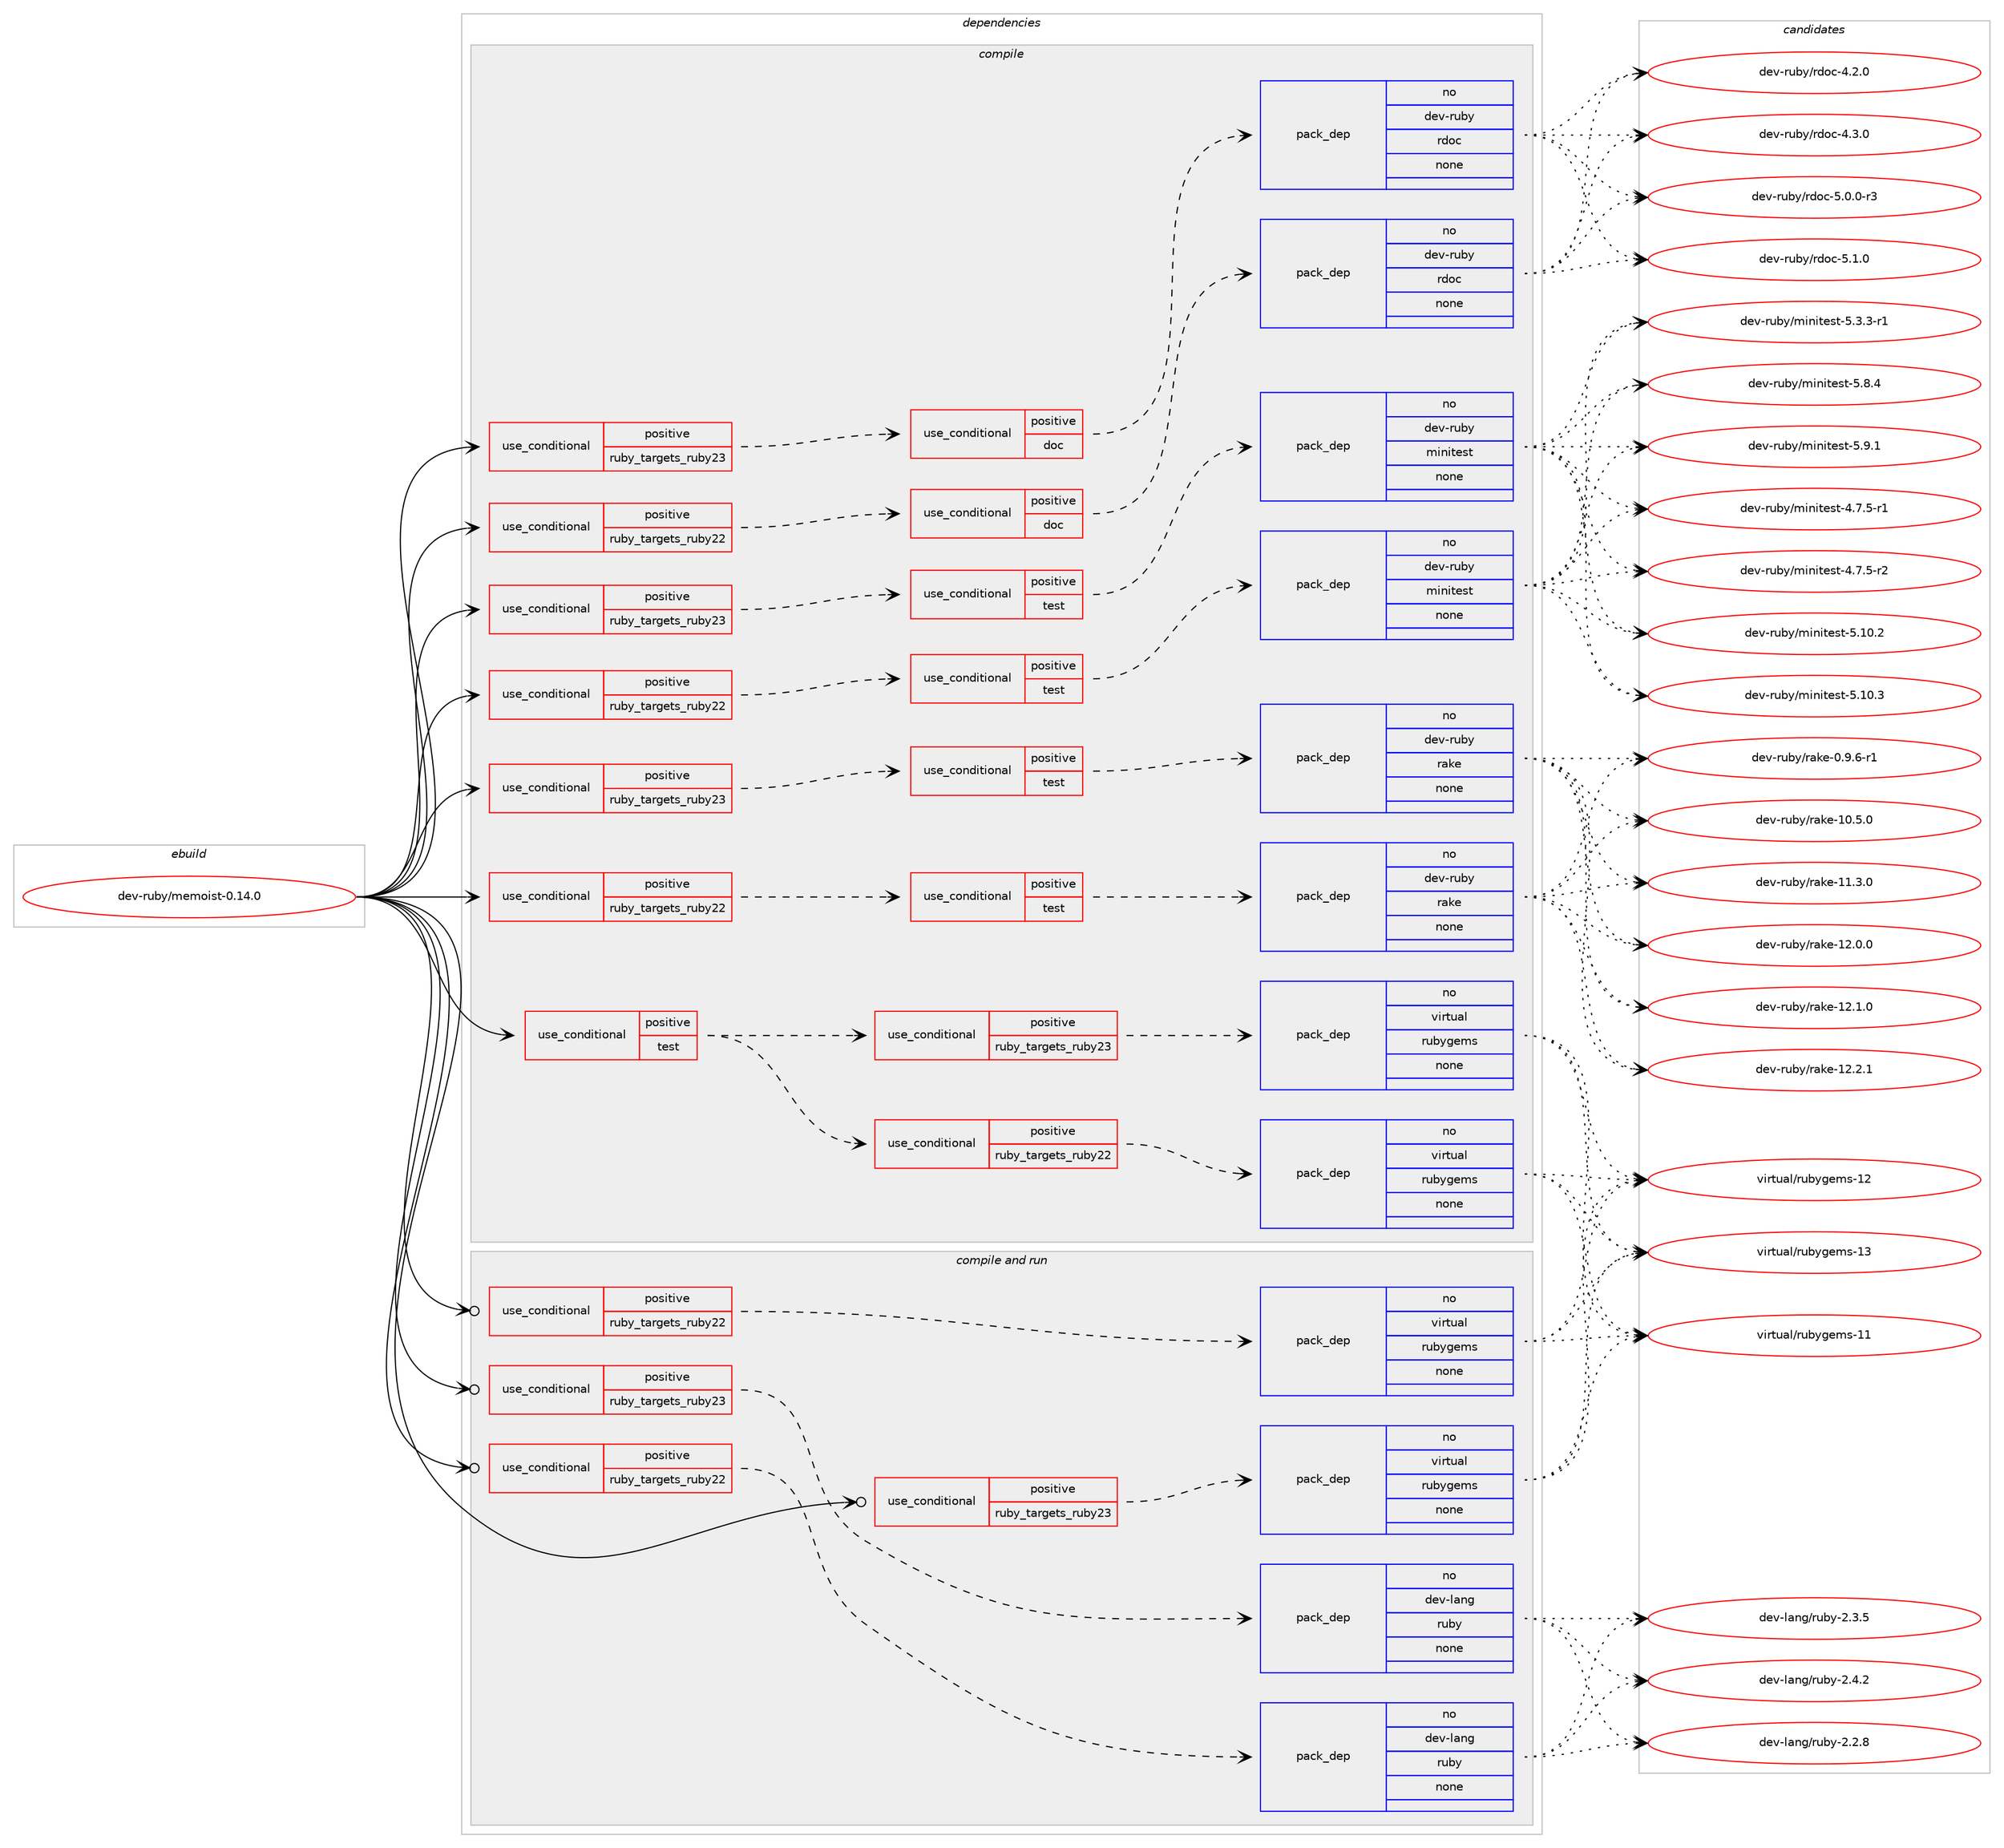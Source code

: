 digraph prolog {

# *************
# Graph options
# *************

newrank=true;
concentrate=true;
compound=true;
graph [rankdir=LR,fontname=Helvetica,fontsize=10,ranksep=1.5];#, ranksep=2.5, nodesep=0.2];
edge  [arrowhead=vee];
node  [fontname=Helvetica,fontsize=10];

# **********
# The ebuild
# **********

subgraph cluster_leftcol {
color=gray;
rank=same;
label=<<i>ebuild</i>>;
id [label="dev-ruby/memoist-0.14.0", color=red, width=4, href="../dev-ruby/memoist-0.14.0.svg"];
}

# ****************
# The dependencies
# ****************

subgraph cluster_midcol {
color=gray;
label=<<i>dependencies</i>>;
subgraph cluster_compile {
fillcolor="#eeeeee";
style=filled;
label=<<i>compile</i>>;
subgraph cond61285 {
dependency246971 [label=<<TABLE BORDER="0" CELLBORDER="1" CELLSPACING="0" CELLPADDING="4"><TR><TD ROWSPAN="3" CELLPADDING="10">use_conditional</TD></TR><TR><TD>positive</TD></TR><TR><TD>ruby_targets_ruby22</TD></TR></TABLE>>, shape=none, color=red];
subgraph cond61286 {
dependency246972 [label=<<TABLE BORDER="0" CELLBORDER="1" CELLSPACING="0" CELLPADDING="4"><TR><TD ROWSPAN="3" CELLPADDING="10">use_conditional</TD></TR><TR><TD>positive</TD></TR><TR><TD>doc</TD></TR></TABLE>>, shape=none, color=red];
subgraph pack181595 {
dependency246973 [label=<<TABLE BORDER="0" CELLBORDER="1" CELLSPACING="0" CELLPADDING="4" WIDTH="220"><TR><TD ROWSPAN="6" CELLPADDING="30">pack_dep</TD></TR><TR><TD WIDTH="110">no</TD></TR><TR><TD>dev-ruby</TD></TR><TR><TD>rdoc</TD></TR><TR><TD>none</TD></TR><TR><TD></TD></TR></TABLE>>, shape=none, color=blue];
}
dependency246972:e -> dependency246973:w [weight=20,style="dashed",arrowhead="vee"];
}
dependency246971:e -> dependency246972:w [weight=20,style="dashed",arrowhead="vee"];
}
id:e -> dependency246971:w [weight=20,style="solid",arrowhead="vee"];
subgraph cond61287 {
dependency246974 [label=<<TABLE BORDER="0" CELLBORDER="1" CELLSPACING="0" CELLPADDING="4"><TR><TD ROWSPAN="3" CELLPADDING="10">use_conditional</TD></TR><TR><TD>positive</TD></TR><TR><TD>ruby_targets_ruby22</TD></TR></TABLE>>, shape=none, color=red];
subgraph cond61288 {
dependency246975 [label=<<TABLE BORDER="0" CELLBORDER="1" CELLSPACING="0" CELLPADDING="4"><TR><TD ROWSPAN="3" CELLPADDING="10">use_conditional</TD></TR><TR><TD>positive</TD></TR><TR><TD>test</TD></TR></TABLE>>, shape=none, color=red];
subgraph pack181596 {
dependency246976 [label=<<TABLE BORDER="0" CELLBORDER="1" CELLSPACING="0" CELLPADDING="4" WIDTH="220"><TR><TD ROWSPAN="6" CELLPADDING="30">pack_dep</TD></TR><TR><TD WIDTH="110">no</TD></TR><TR><TD>dev-ruby</TD></TR><TR><TD>minitest</TD></TR><TR><TD>none</TD></TR><TR><TD></TD></TR></TABLE>>, shape=none, color=blue];
}
dependency246975:e -> dependency246976:w [weight=20,style="dashed",arrowhead="vee"];
}
dependency246974:e -> dependency246975:w [weight=20,style="dashed",arrowhead="vee"];
}
id:e -> dependency246974:w [weight=20,style="solid",arrowhead="vee"];
subgraph cond61289 {
dependency246977 [label=<<TABLE BORDER="0" CELLBORDER="1" CELLSPACING="0" CELLPADDING="4"><TR><TD ROWSPAN="3" CELLPADDING="10">use_conditional</TD></TR><TR><TD>positive</TD></TR><TR><TD>ruby_targets_ruby22</TD></TR></TABLE>>, shape=none, color=red];
subgraph cond61290 {
dependency246978 [label=<<TABLE BORDER="0" CELLBORDER="1" CELLSPACING="0" CELLPADDING="4"><TR><TD ROWSPAN="3" CELLPADDING="10">use_conditional</TD></TR><TR><TD>positive</TD></TR><TR><TD>test</TD></TR></TABLE>>, shape=none, color=red];
subgraph pack181597 {
dependency246979 [label=<<TABLE BORDER="0" CELLBORDER="1" CELLSPACING="0" CELLPADDING="4" WIDTH="220"><TR><TD ROWSPAN="6" CELLPADDING="30">pack_dep</TD></TR><TR><TD WIDTH="110">no</TD></TR><TR><TD>dev-ruby</TD></TR><TR><TD>rake</TD></TR><TR><TD>none</TD></TR><TR><TD></TD></TR></TABLE>>, shape=none, color=blue];
}
dependency246978:e -> dependency246979:w [weight=20,style="dashed",arrowhead="vee"];
}
dependency246977:e -> dependency246978:w [weight=20,style="dashed",arrowhead="vee"];
}
id:e -> dependency246977:w [weight=20,style="solid",arrowhead="vee"];
subgraph cond61291 {
dependency246980 [label=<<TABLE BORDER="0" CELLBORDER="1" CELLSPACING="0" CELLPADDING="4"><TR><TD ROWSPAN="3" CELLPADDING="10">use_conditional</TD></TR><TR><TD>positive</TD></TR><TR><TD>ruby_targets_ruby23</TD></TR></TABLE>>, shape=none, color=red];
subgraph cond61292 {
dependency246981 [label=<<TABLE BORDER="0" CELLBORDER="1" CELLSPACING="0" CELLPADDING="4"><TR><TD ROWSPAN="3" CELLPADDING="10">use_conditional</TD></TR><TR><TD>positive</TD></TR><TR><TD>doc</TD></TR></TABLE>>, shape=none, color=red];
subgraph pack181598 {
dependency246982 [label=<<TABLE BORDER="0" CELLBORDER="1" CELLSPACING="0" CELLPADDING="4" WIDTH="220"><TR><TD ROWSPAN="6" CELLPADDING="30">pack_dep</TD></TR><TR><TD WIDTH="110">no</TD></TR><TR><TD>dev-ruby</TD></TR><TR><TD>rdoc</TD></TR><TR><TD>none</TD></TR><TR><TD></TD></TR></TABLE>>, shape=none, color=blue];
}
dependency246981:e -> dependency246982:w [weight=20,style="dashed",arrowhead="vee"];
}
dependency246980:e -> dependency246981:w [weight=20,style="dashed",arrowhead="vee"];
}
id:e -> dependency246980:w [weight=20,style="solid",arrowhead="vee"];
subgraph cond61293 {
dependency246983 [label=<<TABLE BORDER="0" CELLBORDER="1" CELLSPACING="0" CELLPADDING="4"><TR><TD ROWSPAN="3" CELLPADDING="10">use_conditional</TD></TR><TR><TD>positive</TD></TR><TR><TD>ruby_targets_ruby23</TD></TR></TABLE>>, shape=none, color=red];
subgraph cond61294 {
dependency246984 [label=<<TABLE BORDER="0" CELLBORDER="1" CELLSPACING="0" CELLPADDING="4"><TR><TD ROWSPAN="3" CELLPADDING="10">use_conditional</TD></TR><TR><TD>positive</TD></TR><TR><TD>test</TD></TR></TABLE>>, shape=none, color=red];
subgraph pack181599 {
dependency246985 [label=<<TABLE BORDER="0" CELLBORDER="1" CELLSPACING="0" CELLPADDING="4" WIDTH="220"><TR><TD ROWSPAN="6" CELLPADDING="30">pack_dep</TD></TR><TR><TD WIDTH="110">no</TD></TR><TR><TD>dev-ruby</TD></TR><TR><TD>minitest</TD></TR><TR><TD>none</TD></TR><TR><TD></TD></TR></TABLE>>, shape=none, color=blue];
}
dependency246984:e -> dependency246985:w [weight=20,style="dashed",arrowhead="vee"];
}
dependency246983:e -> dependency246984:w [weight=20,style="dashed",arrowhead="vee"];
}
id:e -> dependency246983:w [weight=20,style="solid",arrowhead="vee"];
subgraph cond61295 {
dependency246986 [label=<<TABLE BORDER="0" CELLBORDER="1" CELLSPACING="0" CELLPADDING="4"><TR><TD ROWSPAN="3" CELLPADDING="10">use_conditional</TD></TR><TR><TD>positive</TD></TR><TR><TD>ruby_targets_ruby23</TD></TR></TABLE>>, shape=none, color=red];
subgraph cond61296 {
dependency246987 [label=<<TABLE BORDER="0" CELLBORDER="1" CELLSPACING="0" CELLPADDING="4"><TR><TD ROWSPAN="3" CELLPADDING="10">use_conditional</TD></TR><TR><TD>positive</TD></TR><TR><TD>test</TD></TR></TABLE>>, shape=none, color=red];
subgraph pack181600 {
dependency246988 [label=<<TABLE BORDER="0" CELLBORDER="1" CELLSPACING="0" CELLPADDING="4" WIDTH="220"><TR><TD ROWSPAN="6" CELLPADDING="30">pack_dep</TD></TR><TR><TD WIDTH="110">no</TD></TR><TR><TD>dev-ruby</TD></TR><TR><TD>rake</TD></TR><TR><TD>none</TD></TR><TR><TD></TD></TR></TABLE>>, shape=none, color=blue];
}
dependency246987:e -> dependency246988:w [weight=20,style="dashed",arrowhead="vee"];
}
dependency246986:e -> dependency246987:w [weight=20,style="dashed",arrowhead="vee"];
}
id:e -> dependency246986:w [weight=20,style="solid",arrowhead="vee"];
subgraph cond61297 {
dependency246989 [label=<<TABLE BORDER="0" CELLBORDER="1" CELLSPACING="0" CELLPADDING="4"><TR><TD ROWSPAN="3" CELLPADDING="10">use_conditional</TD></TR><TR><TD>positive</TD></TR><TR><TD>test</TD></TR></TABLE>>, shape=none, color=red];
subgraph cond61298 {
dependency246990 [label=<<TABLE BORDER="0" CELLBORDER="1" CELLSPACING="0" CELLPADDING="4"><TR><TD ROWSPAN="3" CELLPADDING="10">use_conditional</TD></TR><TR><TD>positive</TD></TR><TR><TD>ruby_targets_ruby22</TD></TR></TABLE>>, shape=none, color=red];
subgraph pack181601 {
dependency246991 [label=<<TABLE BORDER="0" CELLBORDER="1" CELLSPACING="0" CELLPADDING="4" WIDTH="220"><TR><TD ROWSPAN="6" CELLPADDING="30">pack_dep</TD></TR><TR><TD WIDTH="110">no</TD></TR><TR><TD>virtual</TD></TR><TR><TD>rubygems</TD></TR><TR><TD>none</TD></TR><TR><TD></TD></TR></TABLE>>, shape=none, color=blue];
}
dependency246990:e -> dependency246991:w [weight=20,style="dashed",arrowhead="vee"];
}
dependency246989:e -> dependency246990:w [weight=20,style="dashed",arrowhead="vee"];
subgraph cond61299 {
dependency246992 [label=<<TABLE BORDER="0" CELLBORDER="1" CELLSPACING="0" CELLPADDING="4"><TR><TD ROWSPAN="3" CELLPADDING="10">use_conditional</TD></TR><TR><TD>positive</TD></TR><TR><TD>ruby_targets_ruby23</TD></TR></TABLE>>, shape=none, color=red];
subgraph pack181602 {
dependency246993 [label=<<TABLE BORDER="0" CELLBORDER="1" CELLSPACING="0" CELLPADDING="4" WIDTH="220"><TR><TD ROWSPAN="6" CELLPADDING="30">pack_dep</TD></TR><TR><TD WIDTH="110">no</TD></TR><TR><TD>virtual</TD></TR><TR><TD>rubygems</TD></TR><TR><TD>none</TD></TR><TR><TD></TD></TR></TABLE>>, shape=none, color=blue];
}
dependency246992:e -> dependency246993:w [weight=20,style="dashed",arrowhead="vee"];
}
dependency246989:e -> dependency246992:w [weight=20,style="dashed",arrowhead="vee"];
}
id:e -> dependency246989:w [weight=20,style="solid",arrowhead="vee"];
}
subgraph cluster_compileandrun {
fillcolor="#eeeeee";
style=filled;
label=<<i>compile and run</i>>;
subgraph cond61300 {
dependency246994 [label=<<TABLE BORDER="0" CELLBORDER="1" CELLSPACING="0" CELLPADDING="4"><TR><TD ROWSPAN="3" CELLPADDING="10">use_conditional</TD></TR><TR><TD>positive</TD></TR><TR><TD>ruby_targets_ruby22</TD></TR></TABLE>>, shape=none, color=red];
subgraph pack181603 {
dependency246995 [label=<<TABLE BORDER="0" CELLBORDER="1" CELLSPACING="0" CELLPADDING="4" WIDTH="220"><TR><TD ROWSPAN="6" CELLPADDING="30">pack_dep</TD></TR><TR><TD WIDTH="110">no</TD></TR><TR><TD>dev-lang</TD></TR><TR><TD>ruby</TD></TR><TR><TD>none</TD></TR><TR><TD></TD></TR></TABLE>>, shape=none, color=blue];
}
dependency246994:e -> dependency246995:w [weight=20,style="dashed",arrowhead="vee"];
}
id:e -> dependency246994:w [weight=20,style="solid",arrowhead="odotvee"];
subgraph cond61301 {
dependency246996 [label=<<TABLE BORDER="0" CELLBORDER="1" CELLSPACING="0" CELLPADDING="4"><TR><TD ROWSPAN="3" CELLPADDING="10">use_conditional</TD></TR><TR><TD>positive</TD></TR><TR><TD>ruby_targets_ruby22</TD></TR></TABLE>>, shape=none, color=red];
subgraph pack181604 {
dependency246997 [label=<<TABLE BORDER="0" CELLBORDER="1" CELLSPACING="0" CELLPADDING="4" WIDTH="220"><TR><TD ROWSPAN="6" CELLPADDING="30">pack_dep</TD></TR><TR><TD WIDTH="110">no</TD></TR><TR><TD>virtual</TD></TR><TR><TD>rubygems</TD></TR><TR><TD>none</TD></TR><TR><TD></TD></TR></TABLE>>, shape=none, color=blue];
}
dependency246996:e -> dependency246997:w [weight=20,style="dashed",arrowhead="vee"];
}
id:e -> dependency246996:w [weight=20,style="solid",arrowhead="odotvee"];
subgraph cond61302 {
dependency246998 [label=<<TABLE BORDER="0" CELLBORDER="1" CELLSPACING="0" CELLPADDING="4"><TR><TD ROWSPAN="3" CELLPADDING="10">use_conditional</TD></TR><TR><TD>positive</TD></TR><TR><TD>ruby_targets_ruby23</TD></TR></TABLE>>, shape=none, color=red];
subgraph pack181605 {
dependency246999 [label=<<TABLE BORDER="0" CELLBORDER="1" CELLSPACING="0" CELLPADDING="4" WIDTH="220"><TR><TD ROWSPAN="6" CELLPADDING="30">pack_dep</TD></TR><TR><TD WIDTH="110">no</TD></TR><TR><TD>dev-lang</TD></TR><TR><TD>ruby</TD></TR><TR><TD>none</TD></TR><TR><TD></TD></TR></TABLE>>, shape=none, color=blue];
}
dependency246998:e -> dependency246999:w [weight=20,style="dashed",arrowhead="vee"];
}
id:e -> dependency246998:w [weight=20,style="solid",arrowhead="odotvee"];
subgraph cond61303 {
dependency247000 [label=<<TABLE BORDER="0" CELLBORDER="1" CELLSPACING="0" CELLPADDING="4"><TR><TD ROWSPAN="3" CELLPADDING="10">use_conditional</TD></TR><TR><TD>positive</TD></TR><TR><TD>ruby_targets_ruby23</TD></TR></TABLE>>, shape=none, color=red];
subgraph pack181606 {
dependency247001 [label=<<TABLE BORDER="0" CELLBORDER="1" CELLSPACING="0" CELLPADDING="4" WIDTH="220"><TR><TD ROWSPAN="6" CELLPADDING="30">pack_dep</TD></TR><TR><TD WIDTH="110">no</TD></TR><TR><TD>virtual</TD></TR><TR><TD>rubygems</TD></TR><TR><TD>none</TD></TR><TR><TD></TD></TR></TABLE>>, shape=none, color=blue];
}
dependency247000:e -> dependency247001:w [weight=20,style="dashed",arrowhead="vee"];
}
id:e -> dependency247000:w [weight=20,style="solid",arrowhead="odotvee"];
}
subgraph cluster_run {
fillcolor="#eeeeee";
style=filled;
label=<<i>run</i>>;
}
}

# **************
# The candidates
# **************

subgraph cluster_choices {
rank=same;
color=gray;
label=<<i>candidates</i>>;

subgraph choice181595 {
color=black;
nodesep=1;
choice10010111845114117981214711410011199455246504648 [label="dev-ruby/rdoc-4.2.0", color=red, width=4,href="../dev-ruby/rdoc-4.2.0.svg"];
choice10010111845114117981214711410011199455246514648 [label="dev-ruby/rdoc-4.3.0", color=red, width=4,href="../dev-ruby/rdoc-4.3.0.svg"];
choice100101118451141179812147114100111994553464846484511451 [label="dev-ruby/rdoc-5.0.0-r3", color=red, width=4,href="../dev-ruby/rdoc-5.0.0-r3.svg"];
choice10010111845114117981214711410011199455346494648 [label="dev-ruby/rdoc-5.1.0", color=red, width=4,href="../dev-ruby/rdoc-5.1.0.svg"];
dependency246973:e -> choice10010111845114117981214711410011199455246504648:w [style=dotted,weight="100"];
dependency246973:e -> choice10010111845114117981214711410011199455246514648:w [style=dotted,weight="100"];
dependency246973:e -> choice100101118451141179812147114100111994553464846484511451:w [style=dotted,weight="100"];
dependency246973:e -> choice10010111845114117981214711410011199455346494648:w [style=dotted,weight="100"];
}
subgraph choice181596 {
color=black;
nodesep=1;
choice1001011184511411798121471091051101051161011151164552465546534511449 [label="dev-ruby/minitest-4.7.5-r1", color=red, width=4,href="../dev-ruby/minitest-4.7.5-r1.svg"];
choice1001011184511411798121471091051101051161011151164552465546534511450 [label="dev-ruby/minitest-4.7.5-r2", color=red, width=4,href="../dev-ruby/minitest-4.7.5-r2.svg"];
choice10010111845114117981214710910511010511610111511645534649484650 [label="dev-ruby/minitest-5.10.2", color=red, width=4,href="../dev-ruby/minitest-5.10.2.svg"];
choice10010111845114117981214710910511010511610111511645534649484651 [label="dev-ruby/minitest-5.10.3", color=red, width=4,href="../dev-ruby/minitest-5.10.3.svg"];
choice1001011184511411798121471091051101051161011151164553465146514511449 [label="dev-ruby/minitest-5.3.3-r1", color=red, width=4,href="../dev-ruby/minitest-5.3.3-r1.svg"];
choice100101118451141179812147109105110105116101115116455346564652 [label="dev-ruby/minitest-5.8.4", color=red, width=4,href="../dev-ruby/minitest-5.8.4.svg"];
choice100101118451141179812147109105110105116101115116455346574649 [label="dev-ruby/minitest-5.9.1", color=red, width=4,href="../dev-ruby/minitest-5.9.1.svg"];
dependency246976:e -> choice1001011184511411798121471091051101051161011151164552465546534511449:w [style=dotted,weight="100"];
dependency246976:e -> choice1001011184511411798121471091051101051161011151164552465546534511450:w [style=dotted,weight="100"];
dependency246976:e -> choice10010111845114117981214710910511010511610111511645534649484650:w [style=dotted,weight="100"];
dependency246976:e -> choice10010111845114117981214710910511010511610111511645534649484651:w [style=dotted,weight="100"];
dependency246976:e -> choice1001011184511411798121471091051101051161011151164553465146514511449:w [style=dotted,weight="100"];
dependency246976:e -> choice100101118451141179812147109105110105116101115116455346564652:w [style=dotted,weight="100"];
dependency246976:e -> choice100101118451141179812147109105110105116101115116455346574649:w [style=dotted,weight="100"];
}
subgraph choice181597 {
color=black;
nodesep=1;
choice100101118451141179812147114971071014548465746544511449 [label="dev-ruby/rake-0.9.6-r1", color=red, width=4,href="../dev-ruby/rake-0.9.6-r1.svg"];
choice1001011184511411798121471149710710145494846534648 [label="dev-ruby/rake-10.5.0", color=red, width=4,href="../dev-ruby/rake-10.5.0.svg"];
choice1001011184511411798121471149710710145494946514648 [label="dev-ruby/rake-11.3.0", color=red, width=4,href="../dev-ruby/rake-11.3.0.svg"];
choice1001011184511411798121471149710710145495046484648 [label="dev-ruby/rake-12.0.0", color=red, width=4,href="../dev-ruby/rake-12.0.0.svg"];
choice1001011184511411798121471149710710145495046494648 [label="dev-ruby/rake-12.1.0", color=red, width=4,href="../dev-ruby/rake-12.1.0.svg"];
choice1001011184511411798121471149710710145495046504649 [label="dev-ruby/rake-12.2.1", color=red, width=4,href="../dev-ruby/rake-12.2.1.svg"];
dependency246979:e -> choice100101118451141179812147114971071014548465746544511449:w [style=dotted,weight="100"];
dependency246979:e -> choice1001011184511411798121471149710710145494846534648:w [style=dotted,weight="100"];
dependency246979:e -> choice1001011184511411798121471149710710145494946514648:w [style=dotted,weight="100"];
dependency246979:e -> choice1001011184511411798121471149710710145495046484648:w [style=dotted,weight="100"];
dependency246979:e -> choice1001011184511411798121471149710710145495046494648:w [style=dotted,weight="100"];
dependency246979:e -> choice1001011184511411798121471149710710145495046504649:w [style=dotted,weight="100"];
}
subgraph choice181598 {
color=black;
nodesep=1;
choice10010111845114117981214711410011199455246504648 [label="dev-ruby/rdoc-4.2.0", color=red, width=4,href="../dev-ruby/rdoc-4.2.0.svg"];
choice10010111845114117981214711410011199455246514648 [label="dev-ruby/rdoc-4.3.0", color=red, width=4,href="../dev-ruby/rdoc-4.3.0.svg"];
choice100101118451141179812147114100111994553464846484511451 [label="dev-ruby/rdoc-5.0.0-r3", color=red, width=4,href="../dev-ruby/rdoc-5.0.0-r3.svg"];
choice10010111845114117981214711410011199455346494648 [label="dev-ruby/rdoc-5.1.0", color=red, width=4,href="../dev-ruby/rdoc-5.1.0.svg"];
dependency246982:e -> choice10010111845114117981214711410011199455246504648:w [style=dotted,weight="100"];
dependency246982:e -> choice10010111845114117981214711410011199455246514648:w [style=dotted,weight="100"];
dependency246982:e -> choice100101118451141179812147114100111994553464846484511451:w [style=dotted,weight="100"];
dependency246982:e -> choice10010111845114117981214711410011199455346494648:w [style=dotted,weight="100"];
}
subgraph choice181599 {
color=black;
nodesep=1;
choice1001011184511411798121471091051101051161011151164552465546534511449 [label="dev-ruby/minitest-4.7.5-r1", color=red, width=4,href="../dev-ruby/minitest-4.7.5-r1.svg"];
choice1001011184511411798121471091051101051161011151164552465546534511450 [label="dev-ruby/minitest-4.7.5-r2", color=red, width=4,href="../dev-ruby/minitest-4.7.5-r2.svg"];
choice10010111845114117981214710910511010511610111511645534649484650 [label="dev-ruby/minitest-5.10.2", color=red, width=4,href="../dev-ruby/minitest-5.10.2.svg"];
choice10010111845114117981214710910511010511610111511645534649484651 [label="dev-ruby/minitest-5.10.3", color=red, width=4,href="../dev-ruby/minitest-5.10.3.svg"];
choice1001011184511411798121471091051101051161011151164553465146514511449 [label="dev-ruby/minitest-5.3.3-r1", color=red, width=4,href="../dev-ruby/minitest-5.3.3-r1.svg"];
choice100101118451141179812147109105110105116101115116455346564652 [label="dev-ruby/minitest-5.8.4", color=red, width=4,href="../dev-ruby/minitest-5.8.4.svg"];
choice100101118451141179812147109105110105116101115116455346574649 [label="dev-ruby/minitest-5.9.1", color=red, width=4,href="../dev-ruby/minitest-5.9.1.svg"];
dependency246985:e -> choice1001011184511411798121471091051101051161011151164552465546534511449:w [style=dotted,weight="100"];
dependency246985:e -> choice1001011184511411798121471091051101051161011151164552465546534511450:w [style=dotted,weight="100"];
dependency246985:e -> choice10010111845114117981214710910511010511610111511645534649484650:w [style=dotted,weight="100"];
dependency246985:e -> choice10010111845114117981214710910511010511610111511645534649484651:w [style=dotted,weight="100"];
dependency246985:e -> choice1001011184511411798121471091051101051161011151164553465146514511449:w [style=dotted,weight="100"];
dependency246985:e -> choice100101118451141179812147109105110105116101115116455346564652:w [style=dotted,weight="100"];
dependency246985:e -> choice100101118451141179812147109105110105116101115116455346574649:w [style=dotted,weight="100"];
}
subgraph choice181600 {
color=black;
nodesep=1;
choice100101118451141179812147114971071014548465746544511449 [label="dev-ruby/rake-0.9.6-r1", color=red, width=4,href="../dev-ruby/rake-0.9.6-r1.svg"];
choice1001011184511411798121471149710710145494846534648 [label="dev-ruby/rake-10.5.0", color=red, width=4,href="../dev-ruby/rake-10.5.0.svg"];
choice1001011184511411798121471149710710145494946514648 [label="dev-ruby/rake-11.3.0", color=red, width=4,href="../dev-ruby/rake-11.3.0.svg"];
choice1001011184511411798121471149710710145495046484648 [label="dev-ruby/rake-12.0.0", color=red, width=4,href="../dev-ruby/rake-12.0.0.svg"];
choice1001011184511411798121471149710710145495046494648 [label="dev-ruby/rake-12.1.0", color=red, width=4,href="../dev-ruby/rake-12.1.0.svg"];
choice1001011184511411798121471149710710145495046504649 [label="dev-ruby/rake-12.2.1", color=red, width=4,href="../dev-ruby/rake-12.2.1.svg"];
dependency246988:e -> choice100101118451141179812147114971071014548465746544511449:w [style=dotted,weight="100"];
dependency246988:e -> choice1001011184511411798121471149710710145494846534648:w [style=dotted,weight="100"];
dependency246988:e -> choice1001011184511411798121471149710710145494946514648:w [style=dotted,weight="100"];
dependency246988:e -> choice1001011184511411798121471149710710145495046484648:w [style=dotted,weight="100"];
dependency246988:e -> choice1001011184511411798121471149710710145495046494648:w [style=dotted,weight="100"];
dependency246988:e -> choice1001011184511411798121471149710710145495046504649:w [style=dotted,weight="100"];
}
subgraph choice181601 {
color=black;
nodesep=1;
choice118105114116117971084711411798121103101109115454949 [label="virtual/rubygems-11", color=red, width=4,href="../virtual/rubygems-11.svg"];
choice118105114116117971084711411798121103101109115454950 [label="virtual/rubygems-12", color=red, width=4,href="../virtual/rubygems-12.svg"];
choice118105114116117971084711411798121103101109115454951 [label="virtual/rubygems-13", color=red, width=4,href="../virtual/rubygems-13.svg"];
dependency246991:e -> choice118105114116117971084711411798121103101109115454949:w [style=dotted,weight="100"];
dependency246991:e -> choice118105114116117971084711411798121103101109115454950:w [style=dotted,weight="100"];
dependency246991:e -> choice118105114116117971084711411798121103101109115454951:w [style=dotted,weight="100"];
}
subgraph choice181602 {
color=black;
nodesep=1;
choice118105114116117971084711411798121103101109115454949 [label="virtual/rubygems-11", color=red, width=4,href="../virtual/rubygems-11.svg"];
choice118105114116117971084711411798121103101109115454950 [label="virtual/rubygems-12", color=red, width=4,href="../virtual/rubygems-12.svg"];
choice118105114116117971084711411798121103101109115454951 [label="virtual/rubygems-13", color=red, width=4,href="../virtual/rubygems-13.svg"];
dependency246993:e -> choice118105114116117971084711411798121103101109115454949:w [style=dotted,weight="100"];
dependency246993:e -> choice118105114116117971084711411798121103101109115454950:w [style=dotted,weight="100"];
dependency246993:e -> choice118105114116117971084711411798121103101109115454951:w [style=dotted,weight="100"];
}
subgraph choice181603 {
color=black;
nodesep=1;
choice10010111845108971101034711411798121455046504656 [label="dev-lang/ruby-2.2.8", color=red, width=4,href="../dev-lang/ruby-2.2.8.svg"];
choice10010111845108971101034711411798121455046514653 [label="dev-lang/ruby-2.3.5", color=red, width=4,href="../dev-lang/ruby-2.3.5.svg"];
choice10010111845108971101034711411798121455046524650 [label="dev-lang/ruby-2.4.2", color=red, width=4,href="../dev-lang/ruby-2.4.2.svg"];
dependency246995:e -> choice10010111845108971101034711411798121455046504656:w [style=dotted,weight="100"];
dependency246995:e -> choice10010111845108971101034711411798121455046514653:w [style=dotted,weight="100"];
dependency246995:e -> choice10010111845108971101034711411798121455046524650:w [style=dotted,weight="100"];
}
subgraph choice181604 {
color=black;
nodesep=1;
choice118105114116117971084711411798121103101109115454949 [label="virtual/rubygems-11", color=red, width=4,href="../virtual/rubygems-11.svg"];
choice118105114116117971084711411798121103101109115454950 [label="virtual/rubygems-12", color=red, width=4,href="../virtual/rubygems-12.svg"];
choice118105114116117971084711411798121103101109115454951 [label="virtual/rubygems-13", color=red, width=4,href="../virtual/rubygems-13.svg"];
dependency246997:e -> choice118105114116117971084711411798121103101109115454949:w [style=dotted,weight="100"];
dependency246997:e -> choice118105114116117971084711411798121103101109115454950:w [style=dotted,weight="100"];
dependency246997:e -> choice118105114116117971084711411798121103101109115454951:w [style=dotted,weight="100"];
}
subgraph choice181605 {
color=black;
nodesep=1;
choice10010111845108971101034711411798121455046504656 [label="dev-lang/ruby-2.2.8", color=red, width=4,href="../dev-lang/ruby-2.2.8.svg"];
choice10010111845108971101034711411798121455046514653 [label="dev-lang/ruby-2.3.5", color=red, width=4,href="../dev-lang/ruby-2.3.5.svg"];
choice10010111845108971101034711411798121455046524650 [label="dev-lang/ruby-2.4.2", color=red, width=4,href="../dev-lang/ruby-2.4.2.svg"];
dependency246999:e -> choice10010111845108971101034711411798121455046504656:w [style=dotted,weight="100"];
dependency246999:e -> choice10010111845108971101034711411798121455046514653:w [style=dotted,weight="100"];
dependency246999:e -> choice10010111845108971101034711411798121455046524650:w [style=dotted,weight="100"];
}
subgraph choice181606 {
color=black;
nodesep=1;
choice118105114116117971084711411798121103101109115454949 [label="virtual/rubygems-11", color=red, width=4,href="../virtual/rubygems-11.svg"];
choice118105114116117971084711411798121103101109115454950 [label="virtual/rubygems-12", color=red, width=4,href="../virtual/rubygems-12.svg"];
choice118105114116117971084711411798121103101109115454951 [label="virtual/rubygems-13", color=red, width=4,href="../virtual/rubygems-13.svg"];
dependency247001:e -> choice118105114116117971084711411798121103101109115454949:w [style=dotted,weight="100"];
dependency247001:e -> choice118105114116117971084711411798121103101109115454950:w [style=dotted,weight="100"];
dependency247001:e -> choice118105114116117971084711411798121103101109115454951:w [style=dotted,weight="100"];
}
}

}
